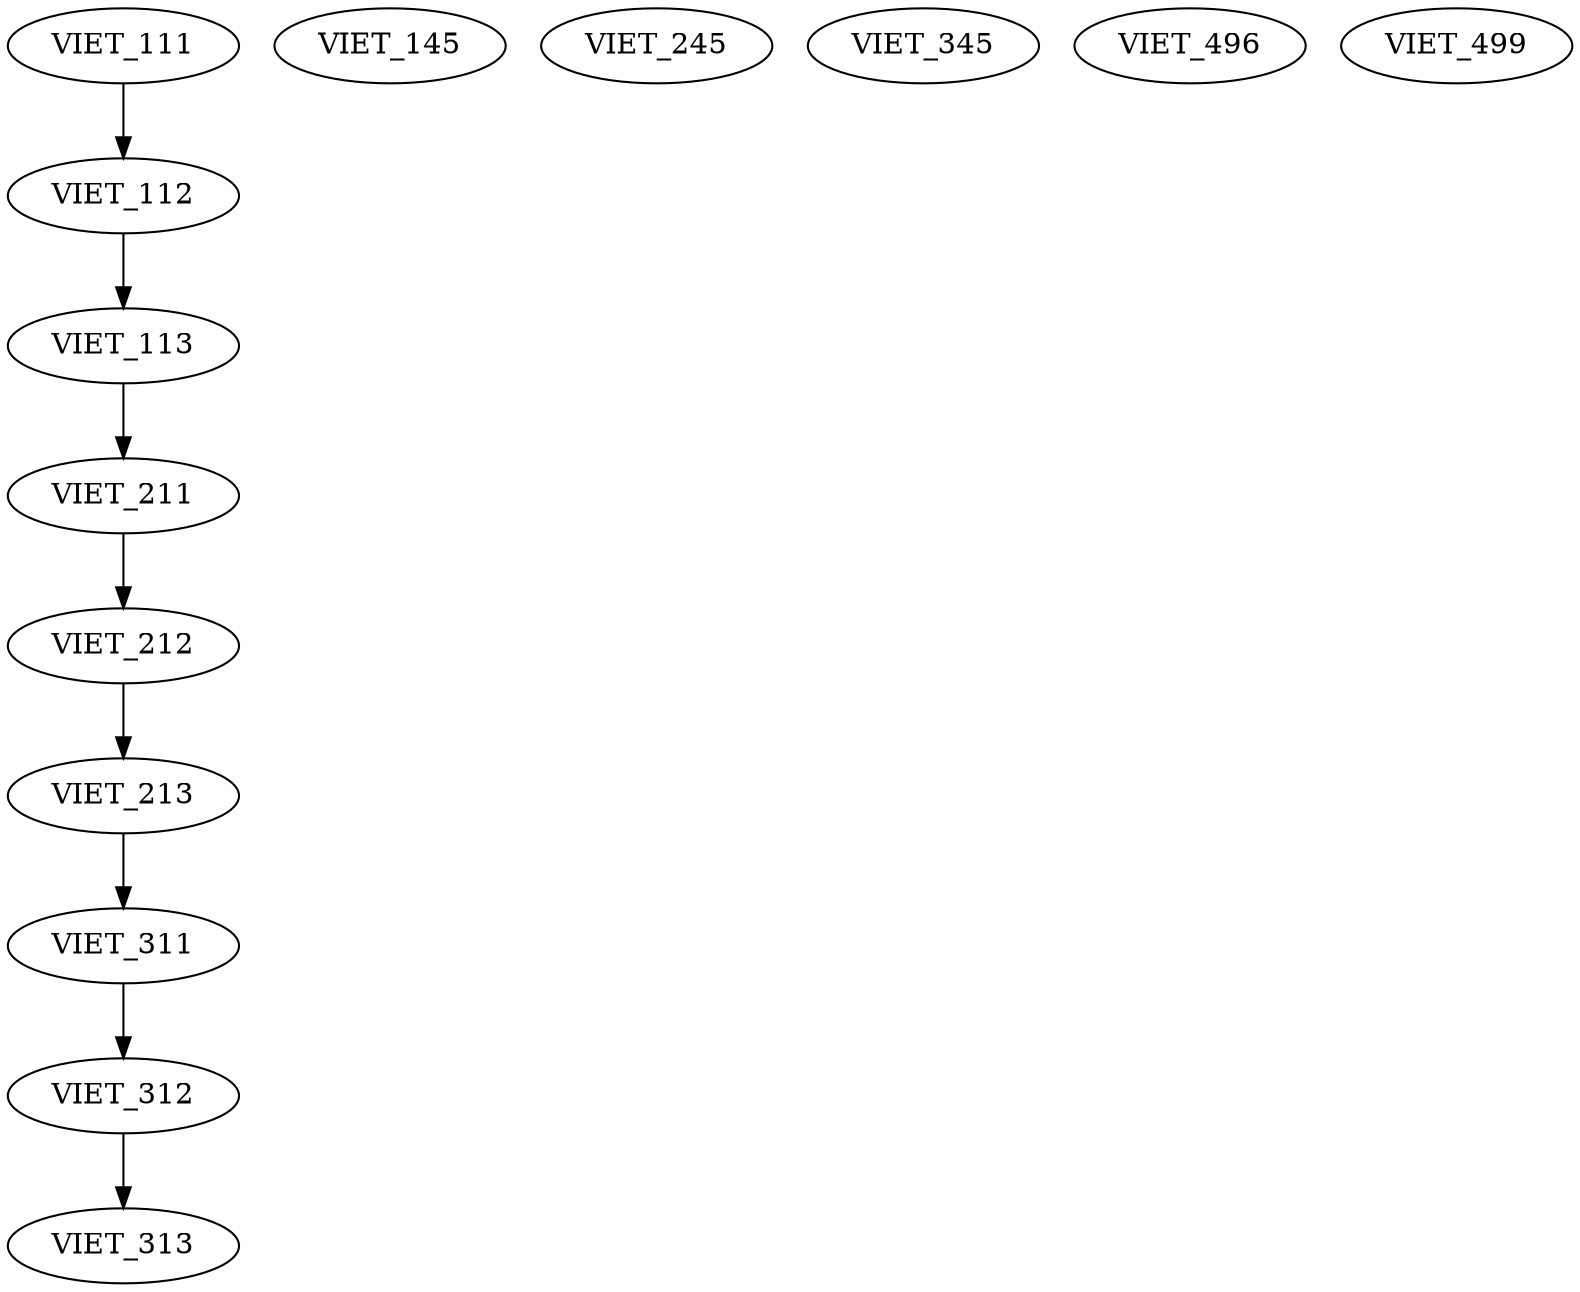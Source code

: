 digraph G {
    VIET_111;
    edge [color=black];
    VIET_111 -> VIET_112;
    edge [color=black];
    VIET_112 -> VIET_113;
    VIET_145;
    edge [color=black];
    VIET_113 -> VIET_211;
    edge [color=black];
    VIET_211 -> VIET_212;
    edge [color=black];
    VIET_212 -> VIET_213;
    VIET_245;
    edge [color=black];
    VIET_213 -> VIET_311;
    edge [color=black];
    VIET_311 -> VIET_312;
    edge [color=black];
    VIET_312 -> VIET_313;
    VIET_345;
    VIET_496;
    VIET_499;
}
